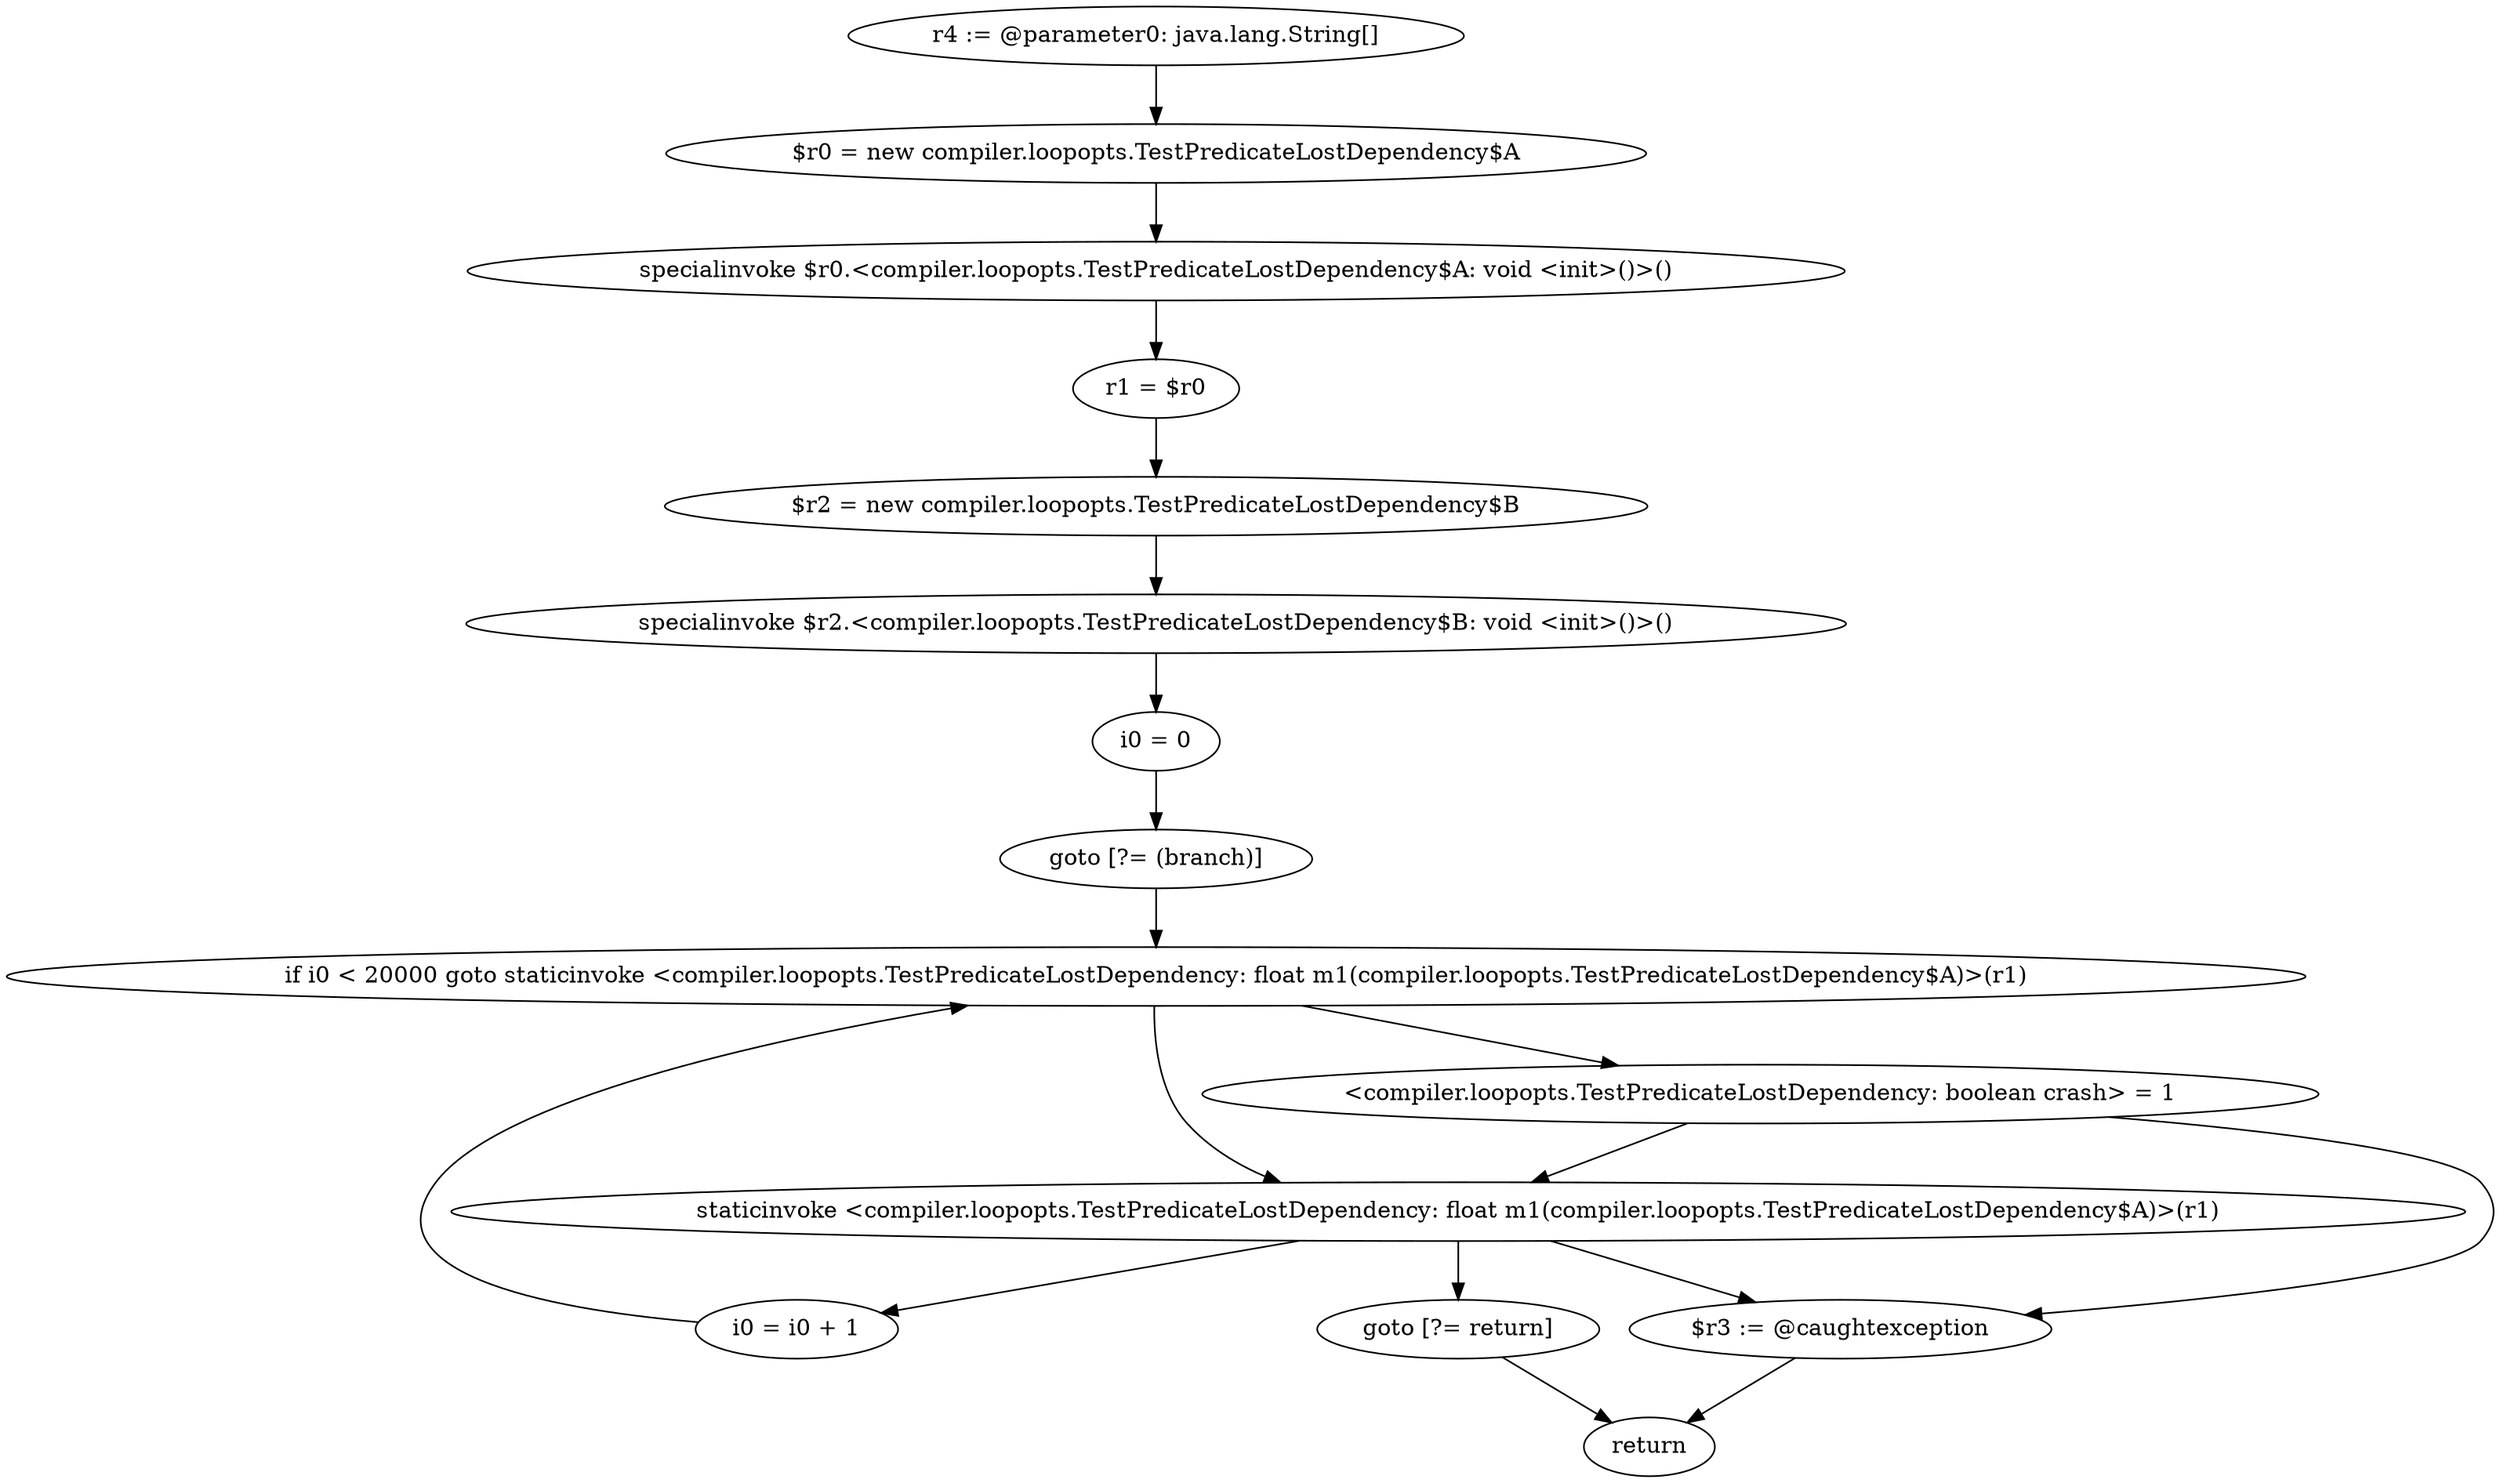 digraph "unitGraph" {
    "r4 := @parameter0: java.lang.String[]"
    "$r0 = new compiler.loopopts.TestPredicateLostDependency$A"
    "specialinvoke $r0.<compiler.loopopts.TestPredicateLostDependency$A: void <init>()>()"
    "r1 = $r0"
    "$r2 = new compiler.loopopts.TestPredicateLostDependency$B"
    "specialinvoke $r2.<compiler.loopopts.TestPredicateLostDependency$B: void <init>()>()"
    "i0 = 0"
    "goto [?= (branch)]"
    "staticinvoke <compiler.loopopts.TestPredicateLostDependency: float m1(compiler.loopopts.TestPredicateLostDependency$A)>(r1)"
    "i0 = i0 + 1"
    "if i0 < 20000 goto staticinvoke <compiler.loopopts.TestPredicateLostDependency: float m1(compiler.loopopts.TestPredicateLostDependency$A)>(r1)"
    "<compiler.loopopts.TestPredicateLostDependency: boolean crash> = 1"
    "goto [?= return]"
    "$r3 := @caughtexception"
    "return"
    "r4 := @parameter0: java.lang.String[]"->"$r0 = new compiler.loopopts.TestPredicateLostDependency$A";
    "$r0 = new compiler.loopopts.TestPredicateLostDependency$A"->"specialinvoke $r0.<compiler.loopopts.TestPredicateLostDependency$A: void <init>()>()";
    "specialinvoke $r0.<compiler.loopopts.TestPredicateLostDependency$A: void <init>()>()"->"r1 = $r0";
    "r1 = $r0"->"$r2 = new compiler.loopopts.TestPredicateLostDependency$B";
    "$r2 = new compiler.loopopts.TestPredicateLostDependency$B"->"specialinvoke $r2.<compiler.loopopts.TestPredicateLostDependency$B: void <init>()>()";
    "specialinvoke $r2.<compiler.loopopts.TestPredicateLostDependency$B: void <init>()>()"->"i0 = 0";
    "i0 = 0"->"goto [?= (branch)]";
    "goto [?= (branch)]"->"if i0 < 20000 goto staticinvoke <compiler.loopopts.TestPredicateLostDependency: float m1(compiler.loopopts.TestPredicateLostDependency$A)>(r1)";
    "staticinvoke <compiler.loopopts.TestPredicateLostDependency: float m1(compiler.loopopts.TestPredicateLostDependency$A)>(r1)"->"i0 = i0 + 1";
    "i0 = i0 + 1"->"if i0 < 20000 goto staticinvoke <compiler.loopopts.TestPredicateLostDependency: float m1(compiler.loopopts.TestPredicateLostDependency$A)>(r1)";
    "if i0 < 20000 goto staticinvoke <compiler.loopopts.TestPredicateLostDependency: float m1(compiler.loopopts.TestPredicateLostDependency$A)>(r1)"->"<compiler.loopopts.TestPredicateLostDependency: boolean crash> = 1";
    "if i0 < 20000 goto staticinvoke <compiler.loopopts.TestPredicateLostDependency: float m1(compiler.loopopts.TestPredicateLostDependency$A)>(r1)"->"staticinvoke <compiler.loopopts.TestPredicateLostDependency: float m1(compiler.loopopts.TestPredicateLostDependency$A)>(r1)";
    "<compiler.loopopts.TestPredicateLostDependency: boolean crash> = 1"->"staticinvoke <compiler.loopopts.TestPredicateLostDependency: float m1(compiler.loopopts.TestPredicateLostDependency$A)>(r1)";
    "<compiler.loopopts.TestPredicateLostDependency: boolean crash> = 1"->"$r3 := @caughtexception";
    "staticinvoke <compiler.loopopts.TestPredicateLostDependency: float m1(compiler.loopopts.TestPredicateLostDependency$A)>(r1)"->"goto [?= return]";
    "staticinvoke <compiler.loopopts.TestPredicateLostDependency: float m1(compiler.loopopts.TestPredicateLostDependency$A)>(r1)"->"$r3 := @caughtexception";
    "goto [?= return]"->"return";
    "$r3 := @caughtexception"->"return";
}
